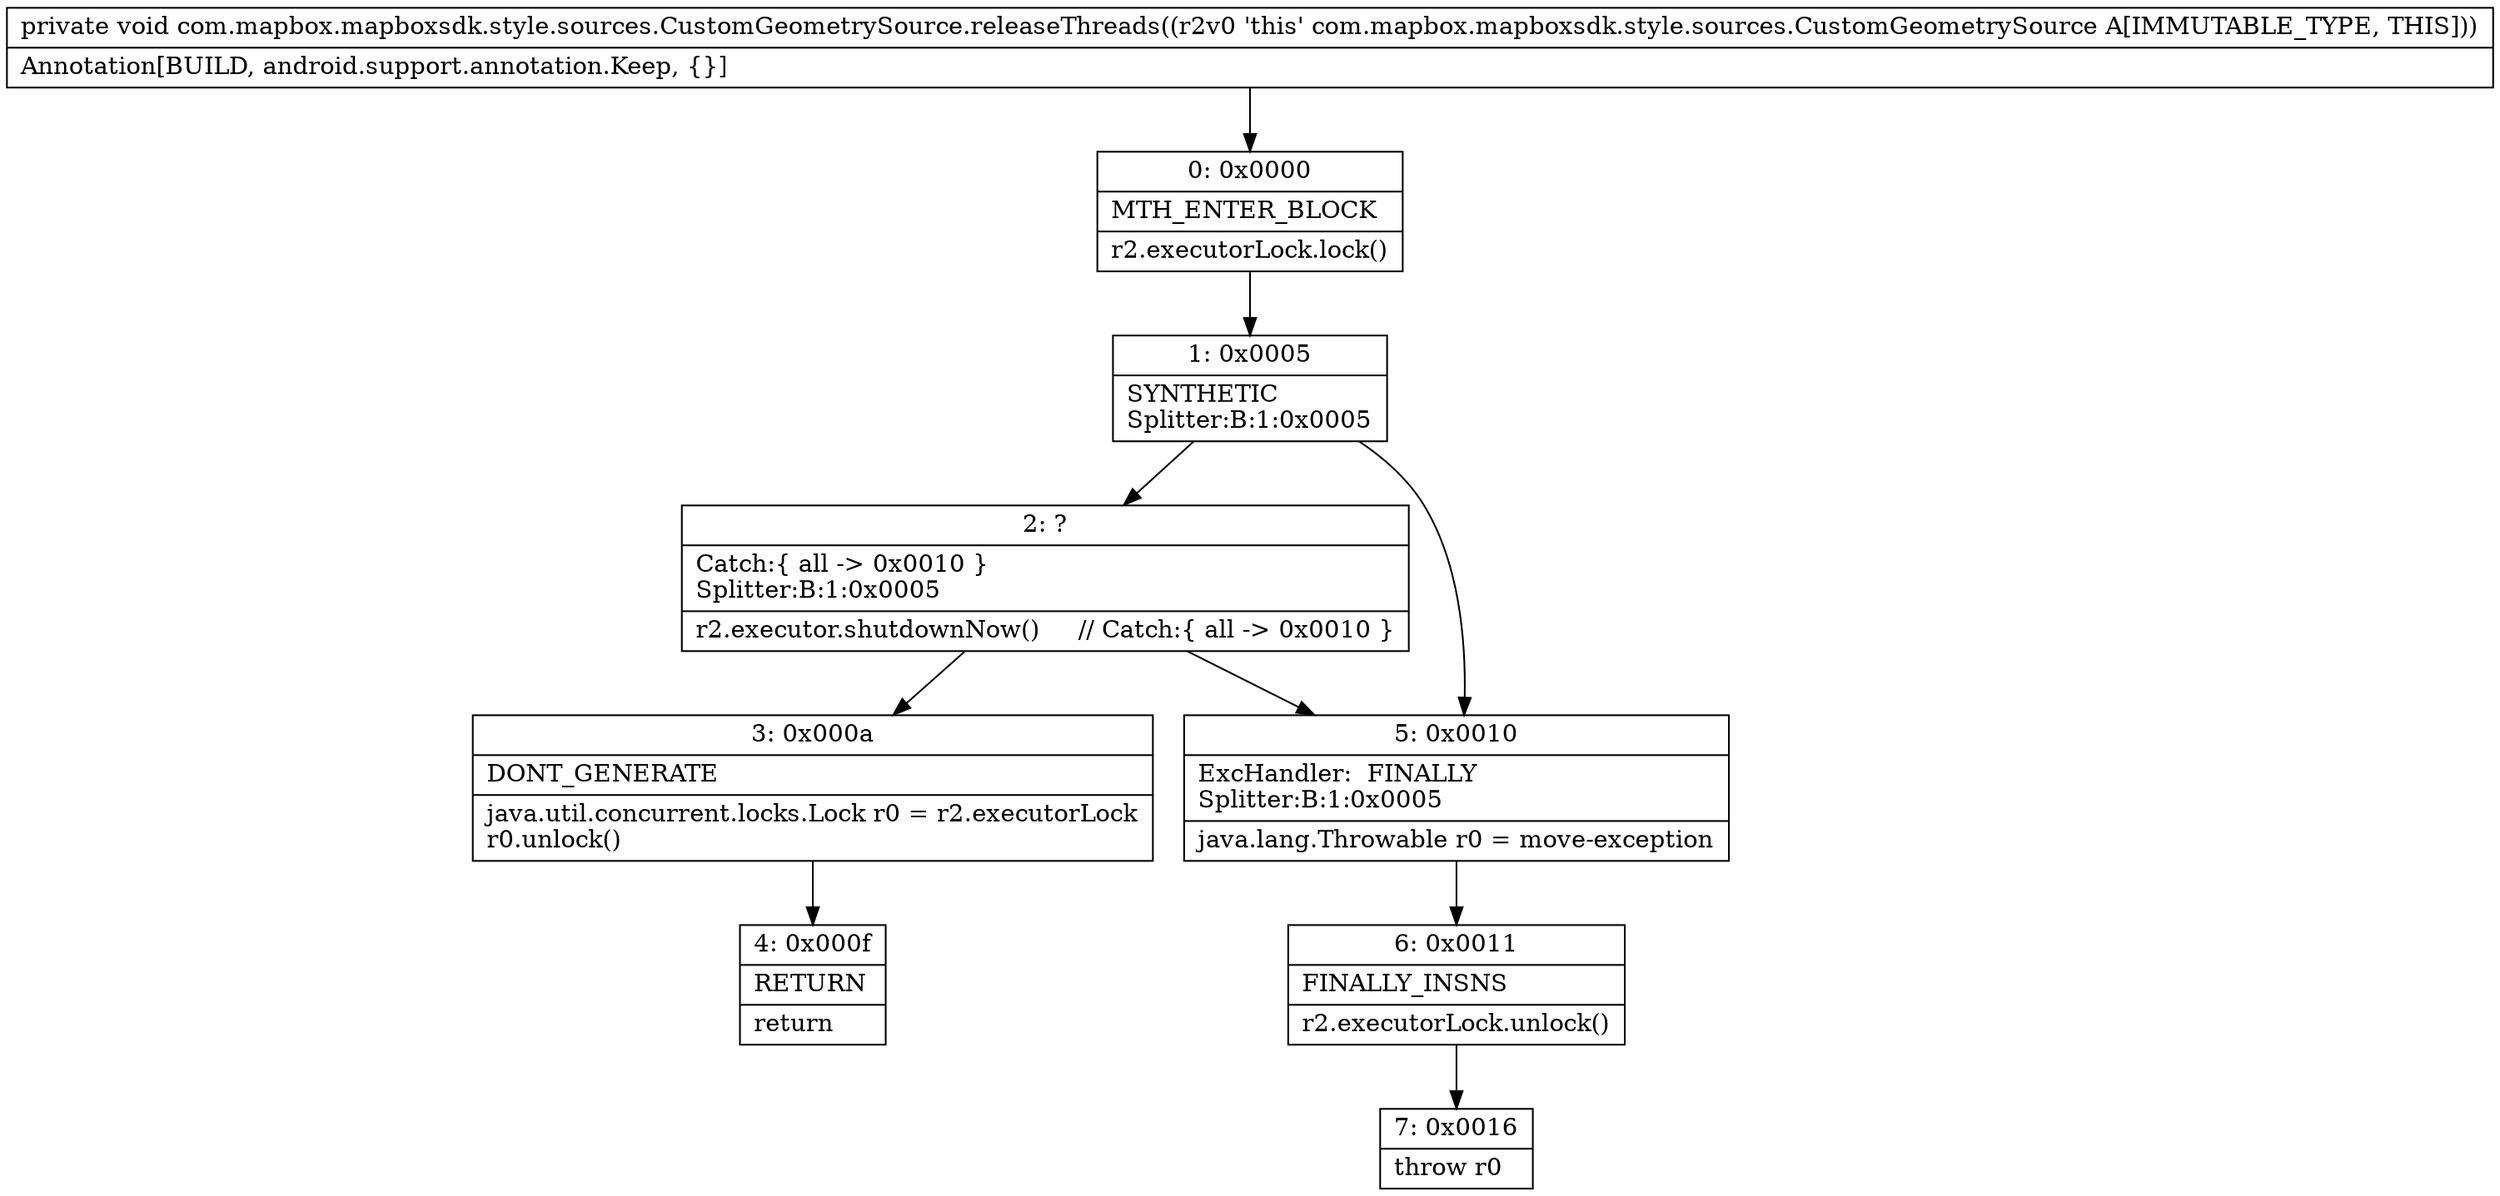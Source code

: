 digraph "CFG forcom.mapbox.mapboxsdk.style.sources.CustomGeometrySource.releaseThreads()V" {
Node_0 [shape=record,label="{0\:\ 0x0000|MTH_ENTER_BLOCK\l|r2.executorLock.lock()\l}"];
Node_1 [shape=record,label="{1\:\ 0x0005|SYNTHETIC\lSplitter:B:1:0x0005\l}"];
Node_2 [shape=record,label="{2\:\ ?|Catch:\{ all \-\> 0x0010 \}\lSplitter:B:1:0x0005\l|r2.executor.shutdownNow()     \/\/ Catch:\{ all \-\> 0x0010 \}\l}"];
Node_3 [shape=record,label="{3\:\ 0x000a|DONT_GENERATE\l|java.util.concurrent.locks.Lock r0 = r2.executorLock\lr0.unlock()\l}"];
Node_4 [shape=record,label="{4\:\ 0x000f|RETURN\l|return\l}"];
Node_5 [shape=record,label="{5\:\ 0x0010|ExcHandler:  FINALLY\lSplitter:B:1:0x0005\l|java.lang.Throwable r0 = move\-exception\l}"];
Node_6 [shape=record,label="{6\:\ 0x0011|FINALLY_INSNS\l|r2.executorLock.unlock()\l}"];
Node_7 [shape=record,label="{7\:\ 0x0016|throw r0\l}"];
MethodNode[shape=record,label="{private void com.mapbox.mapboxsdk.style.sources.CustomGeometrySource.releaseThreads((r2v0 'this' com.mapbox.mapboxsdk.style.sources.CustomGeometrySource A[IMMUTABLE_TYPE, THIS]))  | Annotation[BUILD, android.support.annotation.Keep, \{\}]\l}"];
MethodNode -> Node_0;
Node_0 -> Node_1;
Node_1 -> Node_2;
Node_1 -> Node_5;
Node_2 -> Node_3;
Node_2 -> Node_5;
Node_3 -> Node_4;
Node_5 -> Node_6;
Node_6 -> Node_7;
}

